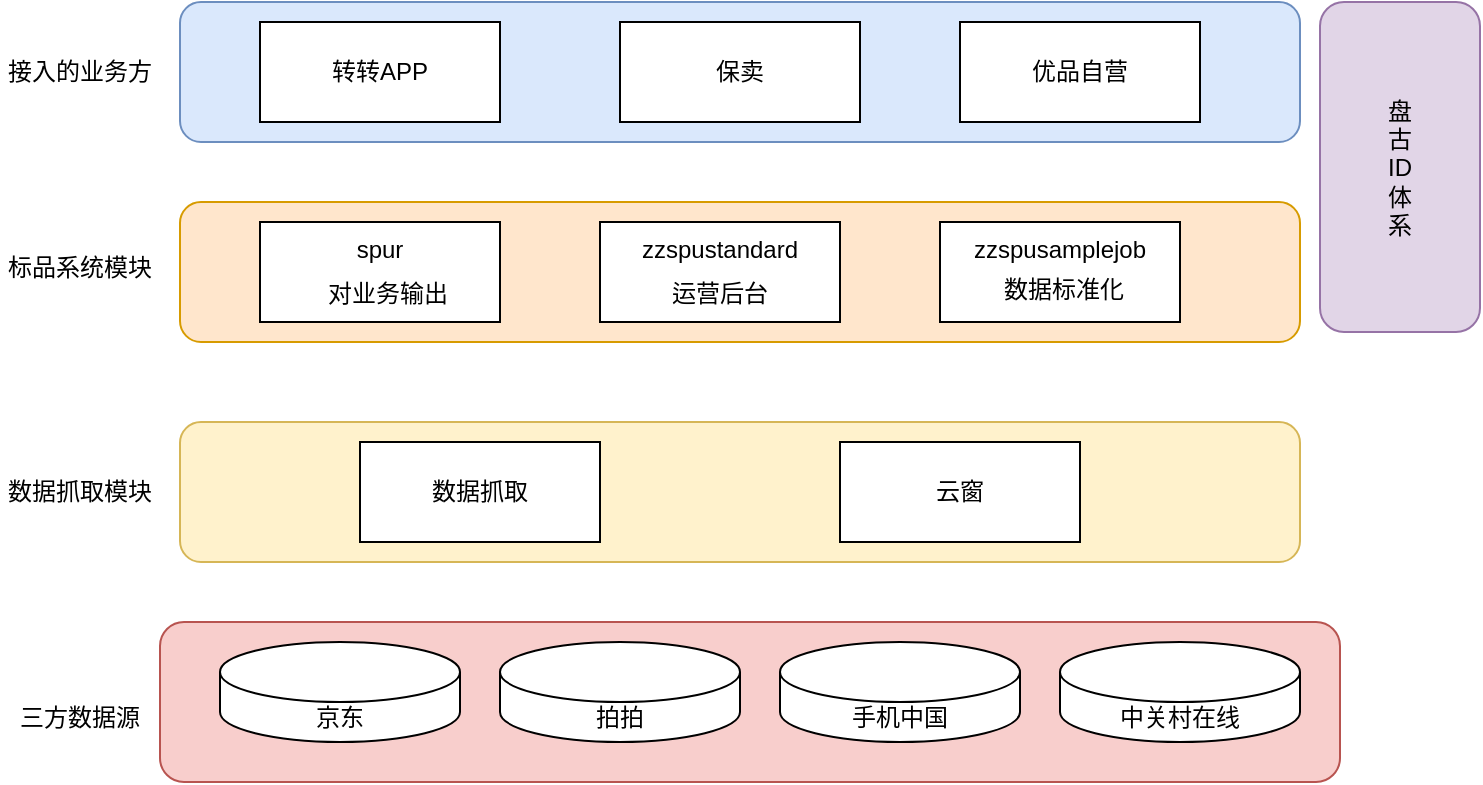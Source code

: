 <mxfile version="13.7.9" type="device"><diagram id="6hKi7OnH-5iLX121zLhF" name="第 1 页"><mxGraphModel dx="279" dy="843" grid="0" gridSize="10" guides="1" tooltips="1" connect="1" arrows="1" fold="1" page="1" pageScale="1" pageWidth="827" pageHeight="1169" math="0" shadow="0"><root><mxCell id="0"/><mxCell id="1" parent="0"/><mxCell id="zxvCj-NAAxpfMk0xcZzj-1" value="" style="rounded=1;whiteSpace=wrap;html=1;fillColor=#dae8fc;strokeColor=#6c8ebf;" parent="1" vertex="1"><mxGeometry x="999" y="218" width="560" height="70" as="geometry"/></mxCell><mxCell id="-uCHsxjuPTyWYUA66JMY-1" value="" style="rounded=1;whiteSpace=wrap;html=1;fillColor=#ffe6cc;strokeColor=#d79b00;" parent="1" vertex="1"><mxGeometry x="999" y="318" width="560" height="70" as="geometry"/></mxCell><mxCell id="-uCHsxjuPTyWYUA66JMY-2" value="" style="rounded=1;whiteSpace=wrap;html=1;fillColor=#fff2cc;strokeColor=#d6b656;" parent="1" vertex="1"><mxGeometry x="999" y="428" width="560" height="70" as="geometry"/></mxCell><mxCell id="-uCHsxjuPTyWYUA66JMY-3" value="" style="rounded=1;whiteSpace=wrap;html=1;fillColor=#f8cecc;strokeColor=#b85450;" parent="1" vertex="1"><mxGeometry x="989" y="528" width="590" height="80" as="geometry"/></mxCell><mxCell id="-uCHsxjuPTyWYUA66JMY-6" value="转转APP" style="rounded=0;whiteSpace=wrap;html=1;" parent="1" vertex="1"><mxGeometry x="1039" y="228" width="120" height="50" as="geometry"/></mxCell><mxCell id="-uCHsxjuPTyWYUA66JMY-8" value="保卖" style="rounded=0;whiteSpace=wrap;html=1;" parent="1" vertex="1"><mxGeometry x="1219" y="228" width="120" height="50" as="geometry"/></mxCell><mxCell id="-uCHsxjuPTyWYUA66JMY-9" value="优品自营" style="rounded=0;whiteSpace=wrap;html=1;" parent="1" vertex="1"><mxGeometry x="1389" y="228" width="120" height="50" as="geometry"/></mxCell><mxCell id="-uCHsxjuPTyWYUA66JMY-10" value="spur&lt;br&gt;" style="rounded=0;whiteSpace=wrap;html=1;verticalAlign=top;" parent="1" vertex="1"><mxGeometry x="1039" y="328" width="120" height="50" as="geometry"/></mxCell><mxCell id="-uCHsxjuPTyWYUA66JMY-11" value="数据抓取" style="rounded=0;whiteSpace=wrap;html=1;" parent="1" vertex="1"><mxGeometry x="1089" y="438" width="120" height="50" as="geometry"/></mxCell><mxCell id="-uCHsxjuPTyWYUA66JMY-12" value="云窗" style="rounded=0;whiteSpace=wrap;html=1;" parent="1" vertex="1"><mxGeometry x="1329" y="438" width="120" height="50" as="geometry"/></mxCell><mxCell id="D2GVuOXR2eKP8bUCDORO-1" value="京东" style="shape=cylinder3;whiteSpace=wrap;html=1;boundedLbl=1;backgroundOutline=1;size=15;rounded=1;" vertex="1" parent="1"><mxGeometry x="1019" y="538" width="120" height="50" as="geometry"/></mxCell><mxCell id="D2GVuOXR2eKP8bUCDORO-2" value="拍拍" style="shape=cylinder3;whiteSpace=wrap;html=1;boundedLbl=1;backgroundOutline=1;size=15;rounded=1;" vertex="1" parent="1"><mxGeometry x="1159" y="538" width="120" height="50" as="geometry"/></mxCell><mxCell id="D2GVuOXR2eKP8bUCDORO-3" value="手机中国" style="shape=cylinder3;whiteSpace=wrap;html=1;boundedLbl=1;backgroundOutline=1;size=15;rounded=1;" vertex="1" parent="1"><mxGeometry x="1299" y="538" width="120" height="50" as="geometry"/></mxCell><mxCell id="D2GVuOXR2eKP8bUCDORO-4" value="中关村在线" style="shape=cylinder3;whiteSpace=wrap;html=1;boundedLbl=1;backgroundOutline=1;size=15;rounded=1;" vertex="1" parent="1"><mxGeometry x="1439" y="538" width="120" height="50" as="geometry"/></mxCell><mxCell id="D2GVuOXR2eKP8bUCDORO-5" value="zzspustandard" style="rounded=0;whiteSpace=wrap;html=1;verticalAlign=top;" vertex="1" parent="1"><mxGeometry x="1209" y="328" width="120" height="50" as="geometry"/></mxCell><mxCell id="D2GVuOXR2eKP8bUCDORO-6" value="zzspusamplejob" style="rounded=0;whiteSpace=wrap;html=1;verticalAlign=top;" vertex="1" parent="1"><mxGeometry x="1379" y="328" width="120" height="50" as="geometry"/></mxCell><mxCell id="D2GVuOXR2eKP8bUCDORO-7" value="" style="rounded=1;whiteSpace=wrap;html=1;fillColor=#e1d5e7;strokeColor=#9673a6;" vertex="1" parent="1"><mxGeometry x="1569" y="218" width="80" height="165" as="geometry"/></mxCell><mxCell id="D2GVuOXR2eKP8bUCDORO-8" value="盘古ID体系" style="text;html=1;strokeColor=none;fillColor=none;align=center;verticalAlign=middle;whiteSpace=wrap;rounded=0;" vertex="1" parent="1"><mxGeometry x="1599" y="238" width="20" height="125" as="geometry"/></mxCell><mxCell id="D2GVuOXR2eKP8bUCDORO-9" value="接入的业务方" style="text;html=1;strokeColor=none;fillColor=none;align=center;verticalAlign=middle;whiteSpace=wrap;rounded=0;" vertex="1" parent="1"><mxGeometry x="909" y="240.5" width="80" height="25" as="geometry"/></mxCell><mxCell id="D2GVuOXR2eKP8bUCDORO-11" value="标品系统模块" style="text;html=1;strokeColor=none;fillColor=none;align=center;verticalAlign=middle;whiteSpace=wrap;rounded=0;" vertex="1" parent="1"><mxGeometry x="909" y="338" width="80" height="25" as="geometry"/></mxCell><mxCell id="D2GVuOXR2eKP8bUCDORO-12" value="数据抓取模块" style="text;html=1;strokeColor=none;fillColor=none;align=center;verticalAlign=middle;whiteSpace=wrap;rounded=0;" vertex="1" parent="1"><mxGeometry x="909" y="450.5" width="80" height="25" as="geometry"/></mxCell><mxCell id="D2GVuOXR2eKP8bUCDORO-14" value="三方数据源" style="text;html=1;strokeColor=none;fillColor=none;align=center;verticalAlign=middle;whiteSpace=wrap;rounded=0;" vertex="1" parent="1"><mxGeometry x="909" y="563" width="80" height="25" as="geometry"/></mxCell><mxCell id="D2GVuOXR2eKP8bUCDORO-16" value="对业务输出" style="text;html=1;strokeColor=none;fillColor=none;align=center;verticalAlign=middle;whiteSpace=wrap;rounded=0;" vertex="1" parent="1"><mxGeometry x="1070" y="354" width="66" height="20" as="geometry"/></mxCell><mxCell id="D2GVuOXR2eKP8bUCDORO-18" value="运营后台" style="text;html=1;strokeColor=none;fillColor=none;align=center;verticalAlign=middle;whiteSpace=wrap;rounded=0;" vertex="1" parent="1"><mxGeometry x="1236" y="354" width="66" height="20" as="geometry"/></mxCell><mxCell id="D2GVuOXR2eKP8bUCDORO-19" value="数据标准化" style="text;html=1;strokeColor=none;fillColor=none;align=center;verticalAlign=middle;whiteSpace=wrap;rounded=0;" vertex="1" parent="1"><mxGeometry x="1408" y="352" width="66" height="20" as="geometry"/></mxCell></root></mxGraphModel></diagram></mxfile>